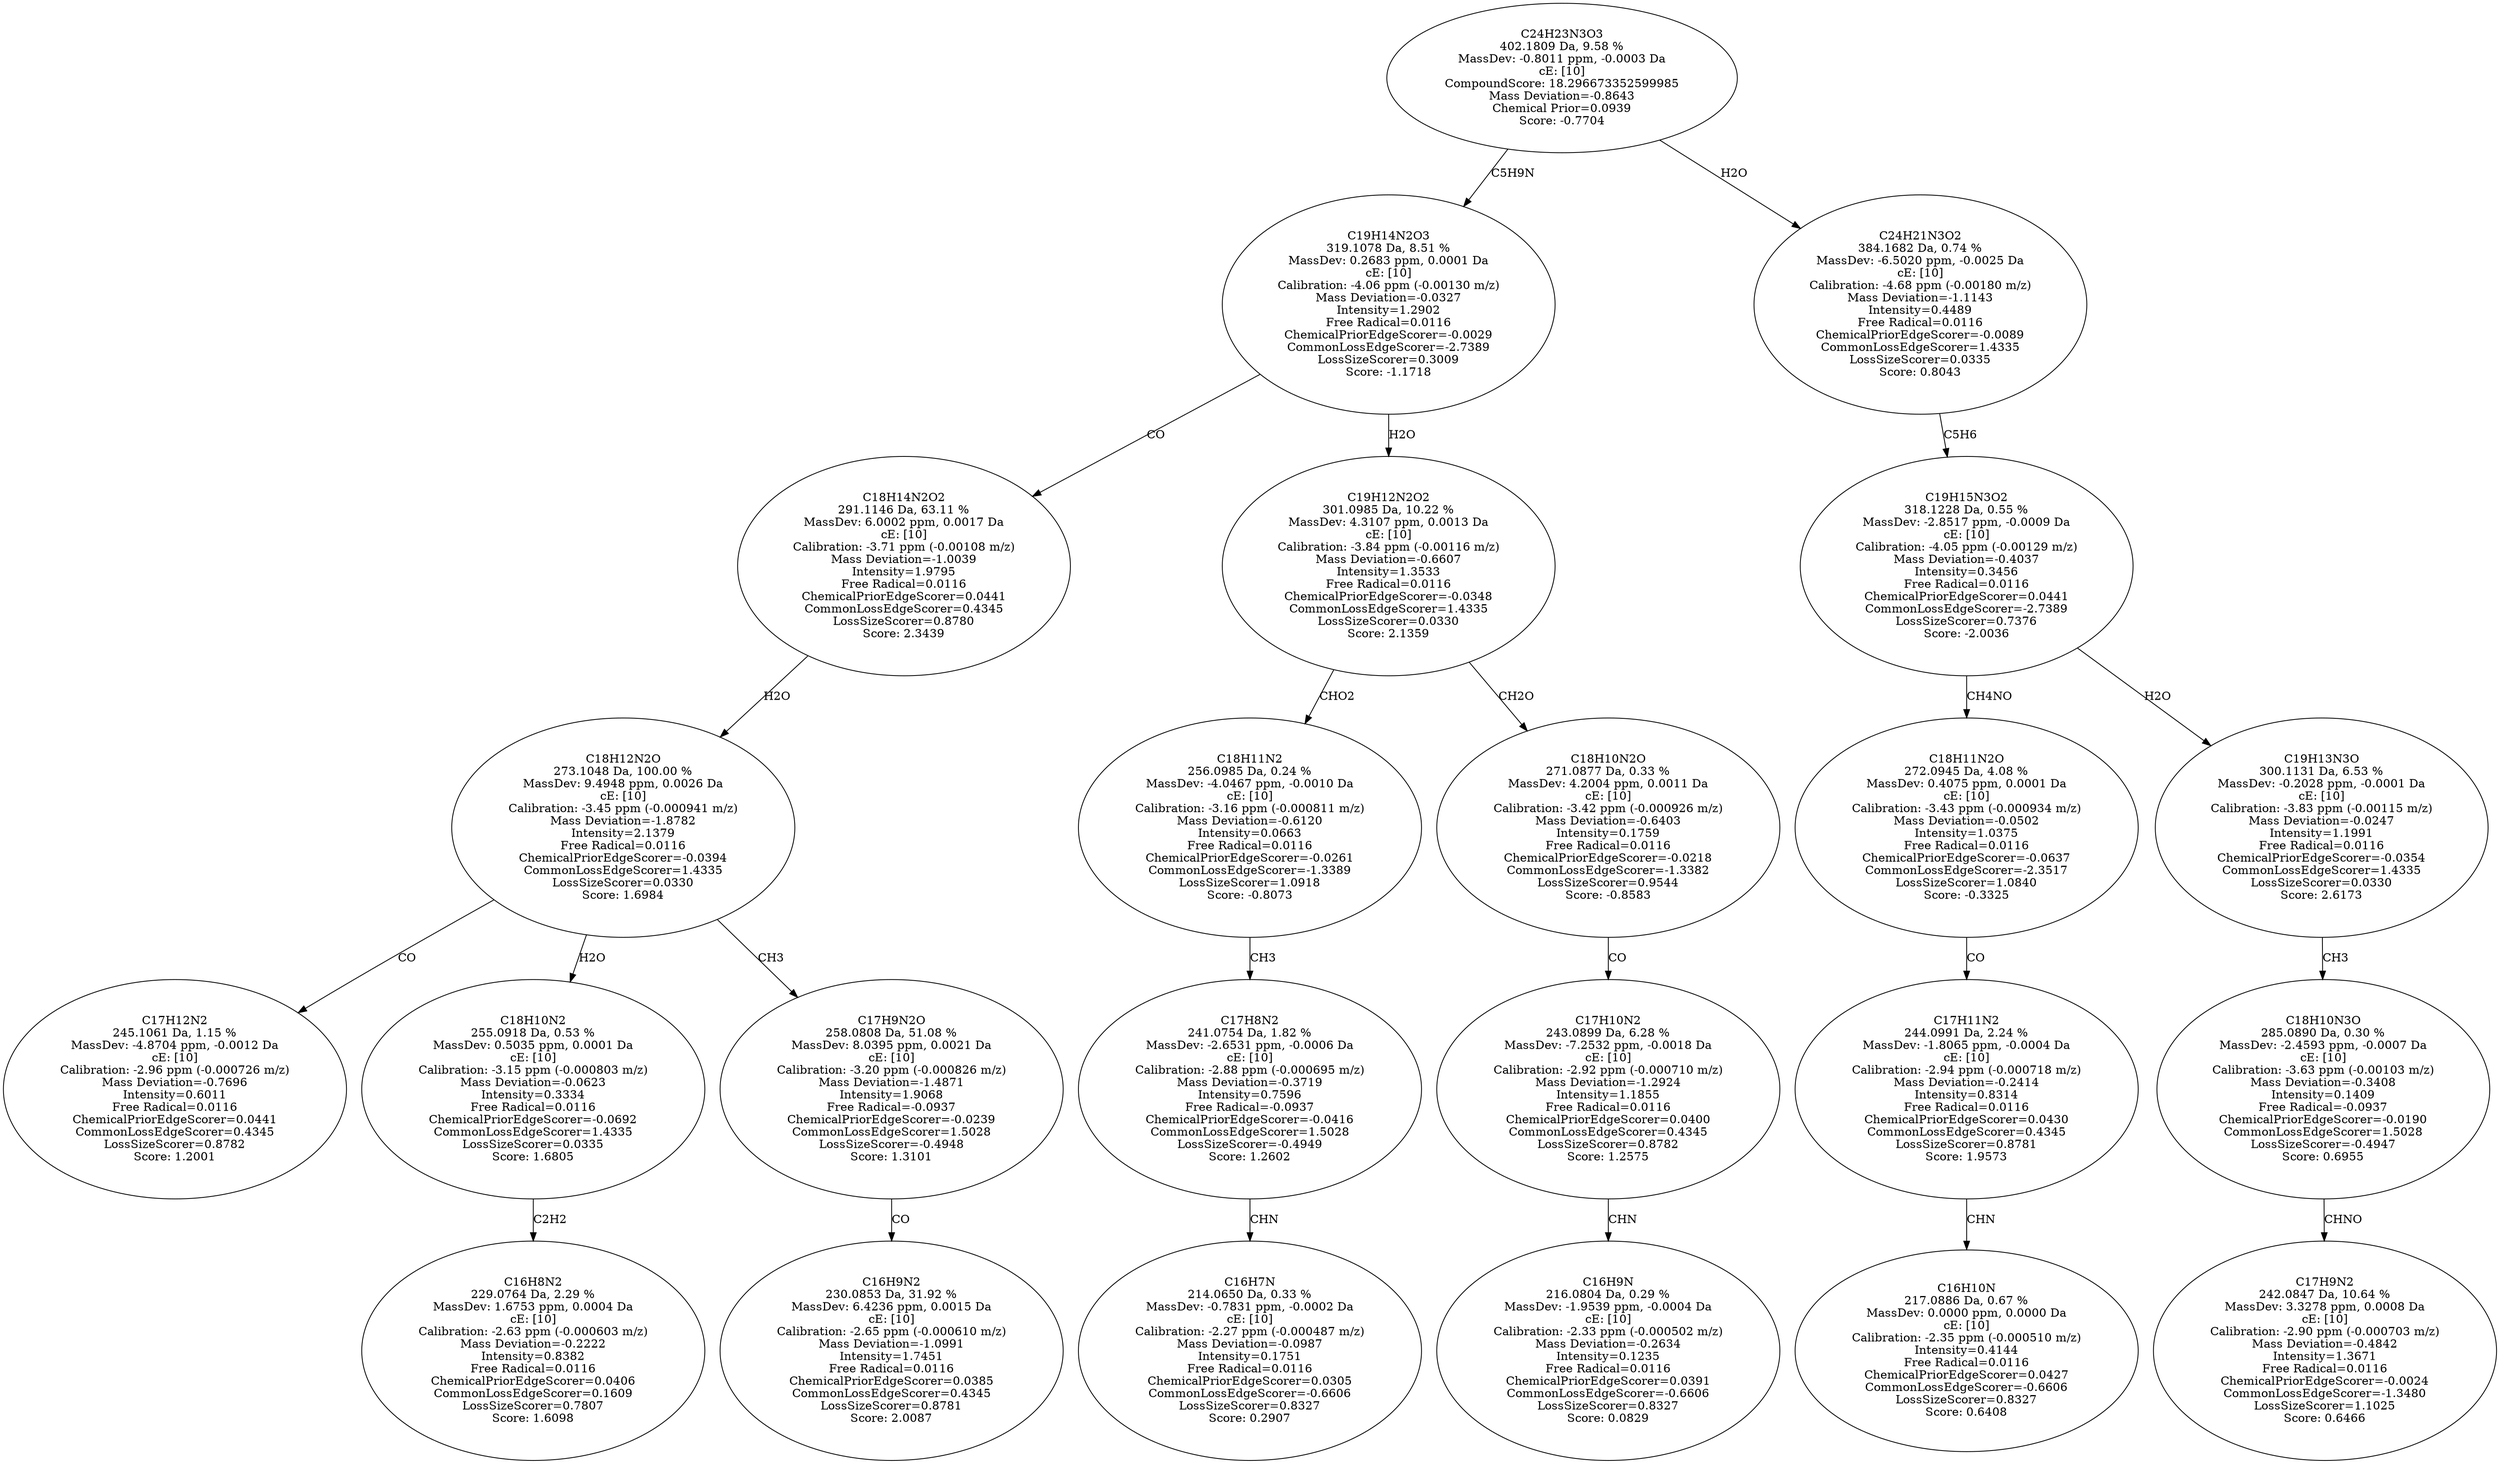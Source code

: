 strict digraph {
v1 [label="C17H12N2\n245.1061 Da, 1.15 %\nMassDev: -4.8704 ppm, -0.0012 Da\ncE: [10]\nCalibration: -2.96 ppm (-0.000726 m/z)\nMass Deviation=-0.7696\nIntensity=0.6011\nFree Radical=0.0116\nChemicalPriorEdgeScorer=0.0441\nCommonLossEdgeScorer=0.4345\nLossSizeScorer=0.8782\nScore: 1.2001"];
v2 [label="C16H8N2\n229.0764 Da, 2.29 %\nMassDev: 1.6753 ppm, 0.0004 Da\ncE: [10]\nCalibration: -2.63 ppm (-0.000603 m/z)\nMass Deviation=-0.2222\nIntensity=0.8382\nFree Radical=0.0116\nChemicalPriorEdgeScorer=0.0406\nCommonLossEdgeScorer=0.1609\nLossSizeScorer=0.7807\nScore: 1.6098"];
v3 [label="C18H10N2\n255.0918 Da, 0.53 %\nMassDev: 0.5035 ppm, 0.0001 Da\ncE: [10]\nCalibration: -3.15 ppm (-0.000803 m/z)\nMass Deviation=-0.0623\nIntensity=0.3334\nFree Radical=0.0116\nChemicalPriorEdgeScorer=-0.0692\nCommonLossEdgeScorer=1.4335\nLossSizeScorer=0.0335\nScore: 1.6805"];
v4 [label="C16H9N2\n230.0853 Da, 31.92 %\nMassDev: 6.4236 ppm, 0.0015 Da\ncE: [10]\nCalibration: -2.65 ppm (-0.000610 m/z)\nMass Deviation=-1.0991\nIntensity=1.7451\nFree Radical=0.0116\nChemicalPriorEdgeScorer=0.0385\nCommonLossEdgeScorer=0.4345\nLossSizeScorer=0.8781\nScore: 2.0087"];
v5 [label="C17H9N2O\n258.0808 Da, 51.08 %\nMassDev: 8.0395 ppm, 0.0021 Da\ncE: [10]\nCalibration: -3.20 ppm (-0.000826 m/z)\nMass Deviation=-1.4871\nIntensity=1.9068\nFree Radical=-0.0937\nChemicalPriorEdgeScorer=-0.0239\nCommonLossEdgeScorer=1.5028\nLossSizeScorer=-0.4948\nScore: 1.3101"];
v6 [label="C18H12N2O\n273.1048 Da, 100.00 %\nMassDev: 9.4948 ppm, 0.0026 Da\ncE: [10]\nCalibration: -3.45 ppm (-0.000941 m/z)\nMass Deviation=-1.8782\nIntensity=2.1379\nFree Radical=0.0116\nChemicalPriorEdgeScorer=-0.0394\nCommonLossEdgeScorer=1.4335\nLossSizeScorer=0.0330\nScore: 1.6984"];
v7 [label="C18H14N2O2\n291.1146 Da, 63.11 %\nMassDev: 6.0002 ppm, 0.0017 Da\ncE: [10]\nCalibration: -3.71 ppm (-0.00108 m/z)\nMass Deviation=-1.0039\nIntensity=1.9795\nFree Radical=0.0116\nChemicalPriorEdgeScorer=0.0441\nCommonLossEdgeScorer=0.4345\nLossSizeScorer=0.8780\nScore: 2.3439"];
v8 [label="C16H7N\n214.0650 Da, 0.33 %\nMassDev: -0.7831 ppm, -0.0002 Da\ncE: [10]\nCalibration: -2.27 ppm (-0.000487 m/z)\nMass Deviation=-0.0987\nIntensity=0.1751\nFree Radical=0.0116\nChemicalPriorEdgeScorer=0.0305\nCommonLossEdgeScorer=-0.6606\nLossSizeScorer=0.8327\nScore: 0.2907"];
v9 [label="C17H8N2\n241.0754 Da, 1.82 %\nMassDev: -2.6531 ppm, -0.0006 Da\ncE: [10]\nCalibration: -2.88 ppm (-0.000695 m/z)\nMass Deviation=-0.3719\nIntensity=0.7596\nFree Radical=-0.0937\nChemicalPriorEdgeScorer=-0.0416\nCommonLossEdgeScorer=1.5028\nLossSizeScorer=-0.4949\nScore: 1.2602"];
v10 [label="C18H11N2\n256.0985 Da, 0.24 %\nMassDev: -4.0467 ppm, -0.0010 Da\ncE: [10]\nCalibration: -3.16 ppm (-0.000811 m/z)\nMass Deviation=-0.6120\nIntensity=0.0663\nFree Radical=0.0116\nChemicalPriorEdgeScorer=-0.0261\nCommonLossEdgeScorer=-1.3389\nLossSizeScorer=1.0918\nScore: -0.8073"];
v11 [label="C16H9N\n216.0804 Da, 0.29 %\nMassDev: -1.9539 ppm, -0.0004 Da\ncE: [10]\nCalibration: -2.33 ppm (-0.000502 m/z)\nMass Deviation=-0.2634\nIntensity=0.1235\nFree Radical=0.0116\nChemicalPriorEdgeScorer=0.0391\nCommonLossEdgeScorer=-0.6606\nLossSizeScorer=0.8327\nScore: 0.0829"];
v12 [label="C17H10N2\n243.0899 Da, 6.28 %\nMassDev: -7.2532 ppm, -0.0018 Da\ncE: [10]\nCalibration: -2.92 ppm (-0.000710 m/z)\nMass Deviation=-1.2924\nIntensity=1.1855\nFree Radical=0.0116\nChemicalPriorEdgeScorer=0.0400\nCommonLossEdgeScorer=0.4345\nLossSizeScorer=0.8782\nScore: 1.2575"];
v13 [label="C18H10N2O\n271.0877 Da, 0.33 %\nMassDev: 4.2004 ppm, 0.0011 Da\ncE: [10]\nCalibration: -3.42 ppm (-0.000926 m/z)\nMass Deviation=-0.6403\nIntensity=0.1759\nFree Radical=0.0116\nChemicalPriorEdgeScorer=-0.0218\nCommonLossEdgeScorer=-1.3382\nLossSizeScorer=0.9544\nScore: -0.8583"];
v14 [label="C19H12N2O2\n301.0985 Da, 10.22 %\nMassDev: 4.3107 ppm, 0.0013 Da\ncE: [10]\nCalibration: -3.84 ppm (-0.00116 m/z)\nMass Deviation=-0.6607\nIntensity=1.3533\nFree Radical=0.0116\nChemicalPriorEdgeScorer=-0.0348\nCommonLossEdgeScorer=1.4335\nLossSizeScorer=0.0330\nScore: 2.1359"];
v15 [label="C19H14N2O3\n319.1078 Da, 8.51 %\nMassDev: 0.2683 ppm, 0.0001 Da\ncE: [10]\nCalibration: -4.06 ppm (-0.00130 m/z)\nMass Deviation=-0.0327\nIntensity=1.2902\nFree Radical=0.0116\nChemicalPriorEdgeScorer=-0.0029\nCommonLossEdgeScorer=-2.7389\nLossSizeScorer=0.3009\nScore: -1.1718"];
v16 [label="C16H10N\n217.0886 Da, 0.67 %\nMassDev: 0.0000 ppm, 0.0000 Da\ncE: [10]\nCalibration: -2.35 ppm (-0.000510 m/z)\nIntensity=0.4144\nFree Radical=0.0116\nChemicalPriorEdgeScorer=0.0427\nCommonLossEdgeScorer=-0.6606\nLossSizeScorer=0.8327\nScore: 0.6408"];
v17 [label="C17H11N2\n244.0991 Da, 2.24 %\nMassDev: -1.8065 ppm, -0.0004 Da\ncE: [10]\nCalibration: -2.94 ppm (-0.000718 m/z)\nMass Deviation=-0.2414\nIntensity=0.8314\nFree Radical=0.0116\nChemicalPriorEdgeScorer=0.0430\nCommonLossEdgeScorer=0.4345\nLossSizeScorer=0.8781\nScore: 1.9573"];
v18 [label="C18H11N2O\n272.0945 Da, 4.08 %\nMassDev: 0.4075 ppm, 0.0001 Da\ncE: [10]\nCalibration: -3.43 ppm (-0.000934 m/z)\nMass Deviation=-0.0502\nIntensity=1.0375\nFree Radical=0.0116\nChemicalPriorEdgeScorer=-0.0637\nCommonLossEdgeScorer=-2.3517\nLossSizeScorer=1.0840\nScore: -0.3325"];
v19 [label="C17H9N2\n242.0847 Da, 10.64 %\nMassDev: 3.3278 ppm, 0.0008 Da\ncE: [10]\nCalibration: -2.90 ppm (-0.000703 m/z)\nMass Deviation=-0.4842\nIntensity=1.3671\nFree Radical=0.0116\nChemicalPriorEdgeScorer=-0.0024\nCommonLossEdgeScorer=-1.3480\nLossSizeScorer=1.1025\nScore: 0.6466"];
v20 [label="C18H10N3O\n285.0890 Da, 0.30 %\nMassDev: -2.4593 ppm, -0.0007 Da\ncE: [10]\nCalibration: -3.63 ppm (-0.00103 m/z)\nMass Deviation=-0.3408\nIntensity=0.1409\nFree Radical=-0.0937\nChemicalPriorEdgeScorer=-0.0190\nCommonLossEdgeScorer=1.5028\nLossSizeScorer=-0.4947\nScore: 0.6955"];
v21 [label="C19H13N3O\n300.1131 Da, 6.53 %\nMassDev: -0.2028 ppm, -0.0001 Da\ncE: [10]\nCalibration: -3.83 ppm (-0.00115 m/z)\nMass Deviation=-0.0247\nIntensity=1.1991\nFree Radical=0.0116\nChemicalPriorEdgeScorer=-0.0354\nCommonLossEdgeScorer=1.4335\nLossSizeScorer=0.0330\nScore: 2.6173"];
v22 [label="C19H15N3O2\n318.1228 Da, 0.55 %\nMassDev: -2.8517 ppm, -0.0009 Da\ncE: [10]\nCalibration: -4.05 ppm (-0.00129 m/z)\nMass Deviation=-0.4037\nIntensity=0.3456\nFree Radical=0.0116\nChemicalPriorEdgeScorer=0.0441\nCommonLossEdgeScorer=-2.7389\nLossSizeScorer=0.7376\nScore: -2.0036"];
v23 [label="C24H21N3O2\n384.1682 Da, 0.74 %\nMassDev: -6.5020 ppm, -0.0025 Da\ncE: [10]\nCalibration: -4.68 ppm (-0.00180 m/z)\nMass Deviation=-1.1143\nIntensity=0.4489\nFree Radical=0.0116\nChemicalPriorEdgeScorer=-0.0089\nCommonLossEdgeScorer=1.4335\nLossSizeScorer=0.0335\nScore: 0.8043"];
v24 [label="C24H23N3O3\n402.1809 Da, 9.58 %\nMassDev: -0.8011 ppm, -0.0003 Da\ncE: [10]\nCompoundScore: 18.296673352599985\nMass Deviation=-0.8643\nChemical Prior=0.0939\nScore: -0.7704"];
v6 -> v1 [label="CO"];
v3 -> v2 [label="C2H2"];
v6 -> v3 [label="H2O"];
v5 -> v4 [label="CO"];
v6 -> v5 [label="CH3"];
v7 -> v6 [label="H2O"];
v15 -> v7 [label="CO"];
v9 -> v8 [label="CHN"];
v10 -> v9 [label="CH3"];
v14 -> v10 [label="CHO2"];
v12 -> v11 [label="CHN"];
v13 -> v12 [label="CO"];
v14 -> v13 [label="CH2O"];
v15 -> v14 [label="H2O"];
v24 -> v15 [label="C5H9N"];
v17 -> v16 [label="CHN"];
v18 -> v17 [label="CO"];
v22 -> v18 [label="CH4NO"];
v20 -> v19 [label="CHNO"];
v21 -> v20 [label="CH3"];
v22 -> v21 [label="H2O"];
v23 -> v22 [label="C5H6"];
v24 -> v23 [label="H2O"];
}